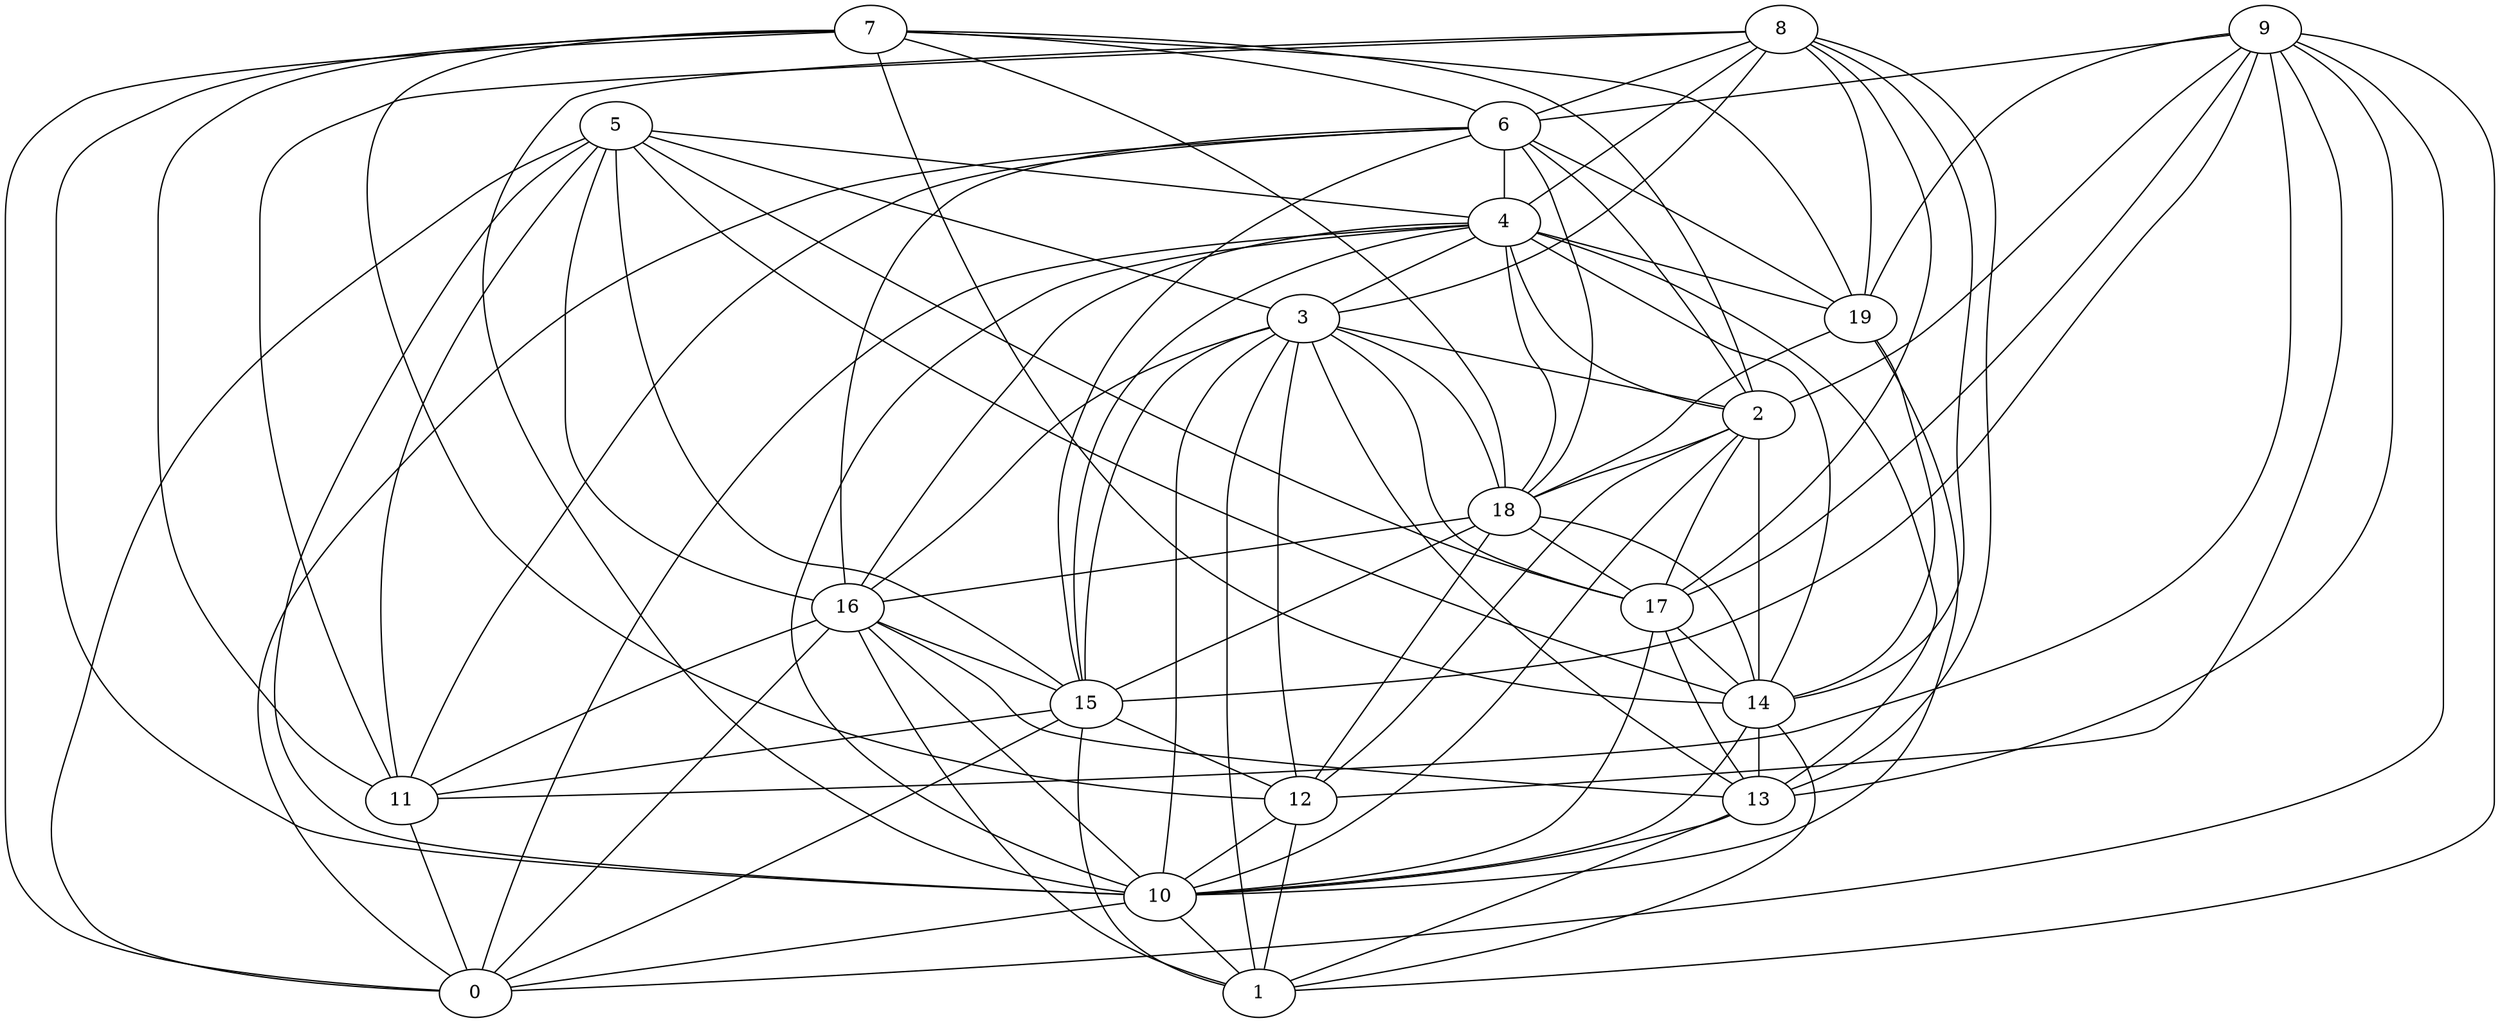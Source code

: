 digraph GG_graph {

subgraph G_graph {
edge [color = black]
"8" -> "6" [dir = none]
"8" -> "3" [dir = none]
"8" -> "17" [dir = none]
"14" -> "13" [dir = none]
"14" -> "10" [dir = none]
"2" -> "17" [dir = none]
"4" -> "0" [dir = none]
"4" -> "13" [dir = none]
"4" -> "18" [dir = none]
"4" -> "3" [dir = none]
"4" -> "19" [dir = none]
"4" -> "2" [dir = none]
"5" -> "3" [dir = none]
"5" -> "16" [dir = none]
"3" -> "17" [dir = none]
"3" -> "15" [dir = none]
"3" -> "1" [dir = none]
"3" -> "16" [dir = none]
"16" -> "1" [dir = none]
"16" -> "13" [dir = none]
"19" -> "18" [dir = none]
"19" -> "10" [dir = none]
"6" -> "0" [dir = none]
"9" -> "11" [dir = none]
"9" -> "13" [dir = none]
"9" -> "12" [dir = none]
"10" -> "1" [dir = none]
"13" -> "10" [dir = none]
"13" -> "1" [dir = none]
"15" -> "0" [dir = none]
"15" -> "11" [dir = none]
"17" -> "10" [dir = none]
"7" -> "0" [dir = none]
"7" -> "19" [dir = none]
"18" -> "16" [dir = none]
"18" -> "12" [dir = none]
"18" -> "15" [dir = none]
"12" -> "1" [dir = none]
"2" -> "12" [dir = none]
"3" -> "12" [dir = none]
"7" -> "10" [dir = none]
"9" -> "19" [dir = none]
"2" -> "10" [dir = none]
"7" -> "12" [dir = none]
"17" -> "14" [dir = none]
"11" -> "0" [dir = none]
"7" -> "14" [dir = none]
"6" -> "18" [dir = none]
"19" -> "14" [dir = none]
"9" -> "17" [dir = none]
"9" -> "0" [dir = none]
"17" -> "13" [dir = none]
"16" -> "15" [dir = none]
"4" -> "16" [dir = none]
"5" -> "10" [dir = none]
"5" -> "4" [dir = none]
"16" -> "0" [dir = none]
"7" -> "6" [dir = none]
"15" -> "1" [dir = none]
"12" -> "10" [dir = none]
"5" -> "15" [dir = none]
"2" -> "18" [dir = none]
"4" -> "10" [dir = none]
"8" -> "19" [dir = none]
"8" -> "11" [dir = none]
"2" -> "14" [dir = none]
"3" -> "13" [dir = none]
"18" -> "17" [dir = none]
"9" -> "1" [dir = none]
"16" -> "11" [dir = none]
"9" -> "2" [dir = none]
"6" -> "11" [dir = none]
"4" -> "15" [dir = none]
"6" -> "16" [dir = none]
"4" -> "14" [dir = none]
"14" -> "1" [dir = none]
"10" -> "0" [dir = none]
"5" -> "17" [dir = none]
"3" -> "10" [dir = none]
"15" -> "12" [dir = none]
"6" -> "4" [dir = none]
"3" -> "2" [dir = none]
"8" -> "4" [dir = none]
"8" -> "10" [dir = none]
"5" -> "11" [dir = none]
"18" -> "14" [dir = none]
"7" -> "18" [dir = none]
"8" -> "14" [dir = none]
"6" -> "15" [dir = none]
"7" -> "11" [dir = none]
"6" -> "19" [dir = none]
"16" -> "10" [dir = none]
"9" -> "6" [dir = none]
"9" -> "15" [dir = none]
"7" -> "2" [dir = none]
"5" -> "0" [dir = none]
"8" -> "13" [dir = none]
"5" -> "14" [dir = none]
"3" -> "18" [dir = none]
"6" -> "2" [dir = none]
}

}
